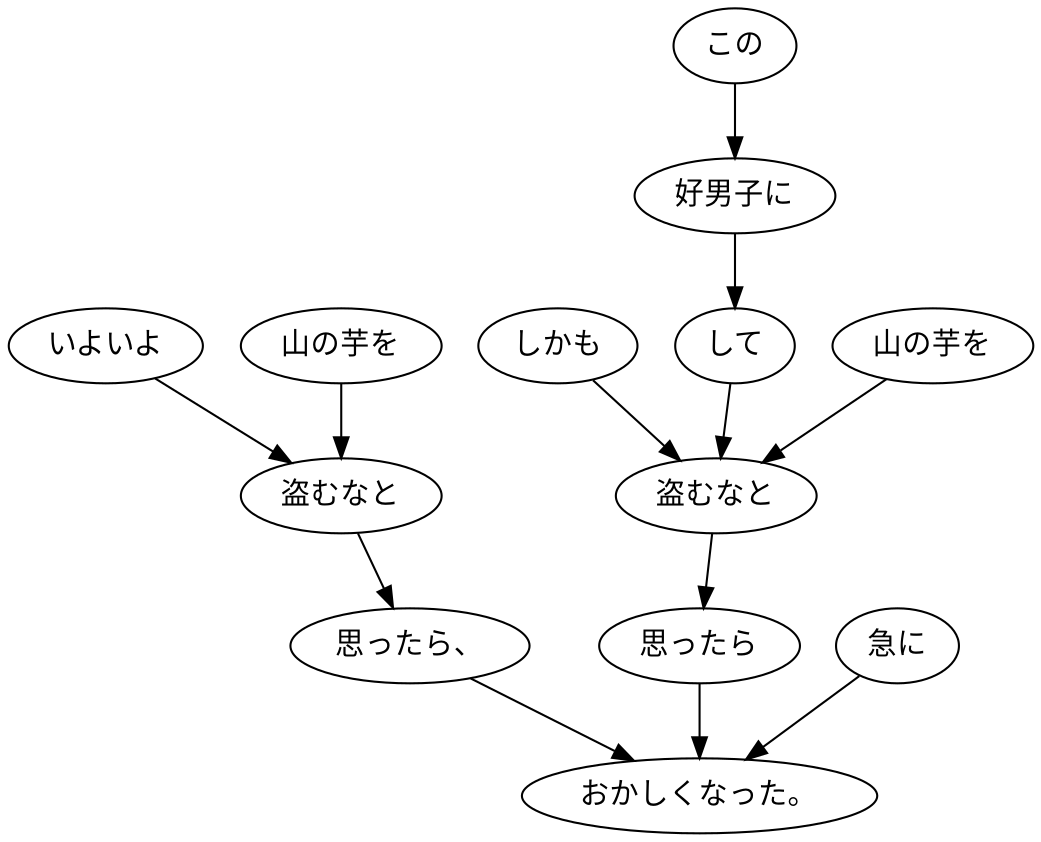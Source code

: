 digraph graph2840 {
	node0 [label="いよいよ"];
	node1 [label="山の芋を"];
	node2 [label="盗むなと"];
	node3 [label="思ったら、"];
	node4 [label="しかも"];
	node5 [label="この"];
	node6 [label="好男子に"];
	node7 [label="して"];
	node8 [label="山の芋を"];
	node9 [label="盗むなと"];
	node10 [label="思ったら"];
	node11 [label="急に"];
	node12 [label="おかしくなった。"];
	node0 -> node2;
	node1 -> node2;
	node2 -> node3;
	node3 -> node12;
	node4 -> node9;
	node5 -> node6;
	node6 -> node7;
	node7 -> node9;
	node8 -> node9;
	node9 -> node10;
	node10 -> node12;
	node11 -> node12;
}
